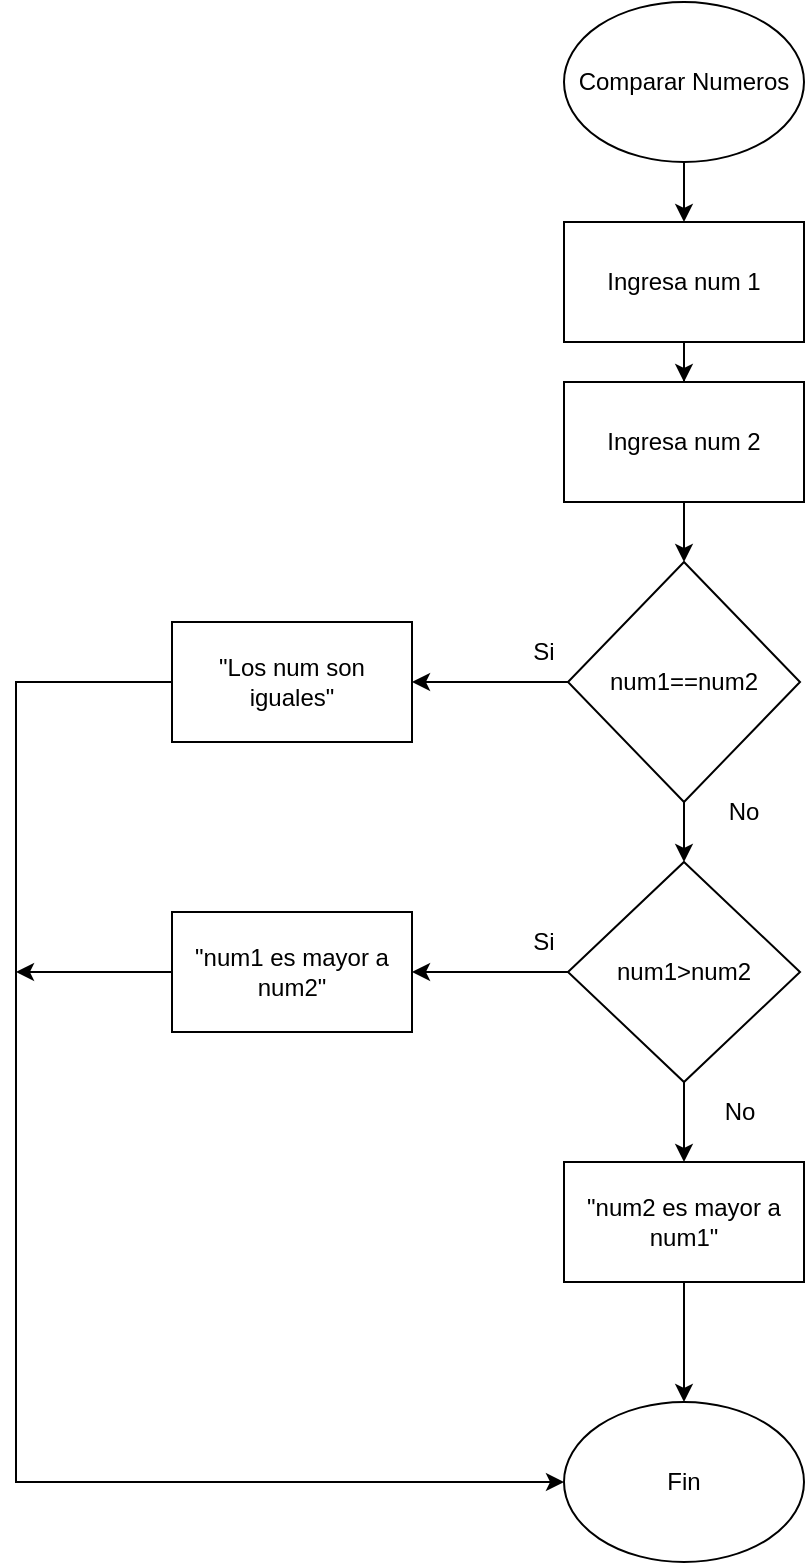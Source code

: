 <mxfile version="24.2.5" type="device">
  <diagram name="Página-1" id="NMRrZpDC7VqTD1VT41rS">
    <mxGraphModel dx="1434" dy="772" grid="1" gridSize="10" guides="1" tooltips="1" connect="1" arrows="1" fold="1" page="1" pageScale="1" pageWidth="827" pageHeight="1169" math="0" shadow="0">
      <root>
        <mxCell id="0" />
        <mxCell id="1" parent="0" />
        <mxCell id="rgEbHUS03kwm7PpUG_OP-4" value="" style="edgeStyle=orthogonalEdgeStyle;rounded=0;orthogonalLoop=1;jettySize=auto;html=1;" edge="1" parent="1" source="rgEbHUS03kwm7PpUG_OP-1" target="rgEbHUS03kwm7PpUG_OP-3">
          <mxGeometry relative="1" as="geometry" />
        </mxCell>
        <mxCell id="rgEbHUS03kwm7PpUG_OP-1" value="Comparar Numeros" style="ellipse;whiteSpace=wrap;html=1;" vertex="1" parent="1">
          <mxGeometry x="354" y="70" width="120" height="80" as="geometry" />
        </mxCell>
        <mxCell id="rgEbHUS03kwm7PpUG_OP-6" value="" style="edgeStyle=orthogonalEdgeStyle;rounded=0;orthogonalLoop=1;jettySize=auto;html=1;" edge="1" parent="1" source="rgEbHUS03kwm7PpUG_OP-3" target="rgEbHUS03kwm7PpUG_OP-5">
          <mxGeometry relative="1" as="geometry" />
        </mxCell>
        <mxCell id="rgEbHUS03kwm7PpUG_OP-3" value="Ingresa num 1" style="whiteSpace=wrap;html=1;" vertex="1" parent="1">
          <mxGeometry x="354" y="180" width="120" height="60" as="geometry" />
        </mxCell>
        <mxCell id="rgEbHUS03kwm7PpUG_OP-8" value="" style="edgeStyle=orthogonalEdgeStyle;rounded=0;orthogonalLoop=1;jettySize=auto;html=1;" edge="1" parent="1" source="rgEbHUS03kwm7PpUG_OP-5" target="rgEbHUS03kwm7PpUG_OP-7">
          <mxGeometry relative="1" as="geometry" />
        </mxCell>
        <mxCell id="rgEbHUS03kwm7PpUG_OP-5" value="Ingresa num 2" style="whiteSpace=wrap;html=1;" vertex="1" parent="1">
          <mxGeometry x="354" y="260" width="120" height="60" as="geometry" />
        </mxCell>
        <mxCell id="rgEbHUS03kwm7PpUG_OP-10" value="" style="edgeStyle=orthogonalEdgeStyle;rounded=0;orthogonalLoop=1;jettySize=auto;html=1;" edge="1" parent="1" source="rgEbHUS03kwm7PpUG_OP-7" target="rgEbHUS03kwm7PpUG_OP-9">
          <mxGeometry relative="1" as="geometry" />
        </mxCell>
        <mxCell id="rgEbHUS03kwm7PpUG_OP-16" value="" style="edgeStyle=orthogonalEdgeStyle;rounded=0;orthogonalLoop=1;jettySize=auto;html=1;" edge="1" parent="1" source="rgEbHUS03kwm7PpUG_OP-7" target="rgEbHUS03kwm7PpUG_OP-15">
          <mxGeometry relative="1" as="geometry" />
        </mxCell>
        <mxCell id="rgEbHUS03kwm7PpUG_OP-7" value="num1==num2" style="rhombus;whiteSpace=wrap;html=1;" vertex="1" parent="1">
          <mxGeometry x="356" y="350" width="116" height="120" as="geometry" />
        </mxCell>
        <mxCell id="rgEbHUS03kwm7PpUG_OP-28" style="edgeStyle=orthogonalEdgeStyle;rounded=0;orthogonalLoop=1;jettySize=auto;html=1;entryX=0;entryY=0.5;entryDx=0;entryDy=0;" edge="1" parent="1" source="rgEbHUS03kwm7PpUG_OP-9" target="rgEbHUS03kwm7PpUG_OP-26">
          <mxGeometry relative="1" as="geometry">
            <Array as="points">
              <mxPoint x="80" y="410" />
              <mxPoint x="80" y="810" />
            </Array>
          </mxGeometry>
        </mxCell>
        <mxCell id="rgEbHUS03kwm7PpUG_OP-9" value="&quot;Los num son iguales&quot;" style="whiteSpace=wrap;html=1;" vertex="1" parent="1">
          <mxGeometry x="158" y="380" width="120" height="60" as="geometry" />
        </mxCell>
        <mxCell id="rgEbHUS03kwm7PpUG_OP-20" value="" style="edgeStyle=orthogonalEdgeStyle;rounded=0;orthogonalLoop=1;jettySize=auto;html=1;" edge="1" parent="1" source="rgEbHUS03kwm7PpUG_OP-15" target="rgEbHUS03kwm7PpUG_OP-19">
          <mxGeometry relative="1" as="geometry" />
        </mxCell>
        <mxCell id="rgEbHUS03kwm7PpUG_OP-24" value="" style="edgeStyle=orthogonalEdgeStyle;rounded=0;orthogonalLoop=1;jettySize=auto;html=1;" edge="1" parent="1" source="rgEbHUS03kwm7PpUG_OP-15" target="rgEbHUS03kwm7PpUG_OP-23">
          <mxGeometry relative="1" as="geometry" />
        </mxCell>
        <mxCell id="rgEbHUS03kwm7PpUG_OP-15" value="num1&amp;gt;num2" style="rhombus;whiteSpace=wrap;html=1;" vertex="1" parent="1">
          <mxGeometry x="356" y="500" width="116" height="110" as="geometry" />
        </mxCell>
        <mxCell id="rgEbHUS03kwm7PpUG_OP-17" value="Si" style="text;html=1;align=center;verticalAlign=middle;whiteSpace=wrap;rounded=0;" vertex="1" parent="1">
          <mxGeometry x="314" y="380" width="60" height="30" as="geometry" />
        </mxCell>
        <mxCell id="rgEbHUS03kwm7PpUG_OP-18" value="No" style="text;html=1;align=center;verticalAlign=middle;whiteSpace=wrap;rounded=0;" vertex="1" parent="1">
          <mxGeometry x="414" y="460" width="60" height="30" as="geometry" />
        </mxCell>
        <mxCell id="rgEbHUS03kwm7PpUG_OP-29" style="edgeStyle=orthogonalEdgeStyle;rounded=0;orthogonalLoop=1;jettySize=auto;html=1;" edge="1" parent="1" source="rgEbHUS03kwm7PpUG_OP-19">
          <mxGeometry relative="1" as="geometry">
            <mxPoint x="80" y="555" as="targetPoint" />
          </mxGeometry>
        </mxCell>
        <mxCell id="rgEbHUS03kwm7PpUG_OP-19" value="&quot;num1 es mayor a num2&quot;" style="whiteSpace=wrap;html=1;" vertex="1" parent="1">
          <mxGeometry x="158" y="525" width="120" height="60" as="geometry" />
        </mxCell>
        <mxCell id="rgEbHUS03kwm7PpUG_OP-21" value="Si" style="text;html=1;align=center;verticalAlign=middle;whiteSpace=wrap;rounded=0;" vertex="1" parent="1">
          <mxGeometry x="314" y="525" width="60" height="30" as="geometry" />
        </mxCell>
        <mxCell id="rgEbHUS03kwm7PpUG_OP-27" style="edgeStyle=orthogonalEdgeStyle;rounded=0;orthogonalLoop=1;jettySize=auto;html=1;entryX=0.5;entryY=0;entryDx=0;entryDy=0;" edge="1" parent="1" source="rgEbHUS03kwm7PpUG_OP-23" target="rgEbHUS03kwm7PpUG_OP-26">
          <mxGeometry relative="1" as="geometry" />
        </mxCell>
        <mxCell id="rgEbHUS03kwm7PpUG_OP-23" value="&quot;num2 es mayor a num1&quot;" style="whiteSpace=wrap;html=1;" vertex="1" parent="1">
          <mxGeometry x="354" y="650" width="120" height="60" as="geometry" />
        </mxCell>
        <mxCell id="rgEbHUS03kwm7PpUG_OP-25" value="No" style="text;html=1;align=center;verticalAlign=middle;whiteSpace=wrap;rounded=0;" vertex="1" parent="1">
          <mxGeometry x="412" y="610" width="60" height="30" as="geometry" />
        </mxCell>
        <mxCell id="rgEbHUS03kwm7PpUG_OP-26" value="Fin" style="ellipse;whiteSpace=wrap;html=1;" vertex="1" parent="1">
          <mxGeometry x="354" y="770" width="120" height="80" as="geometry" />
        </mxCell>
      </root>
    </mxGraphModel>
  </diagram>
</mxfile>
